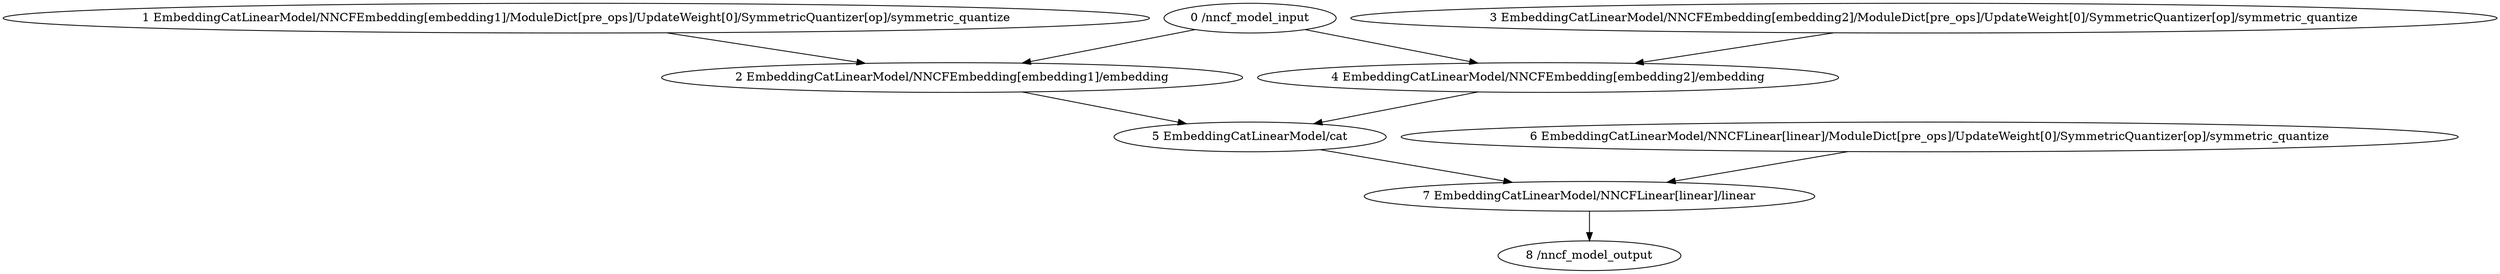 strict digraph  {
"0 /nncf_model_input" [id=0, scope="", type=nncf_model_input];
"1 EmbeddingCatLinearModel/NNCFEmbedding[embedding1]/ModuleDict[pre_ops]/UpdateWeight[0]/SymmetricQuantizer[op]/symmetric_quantize" [id=1, scope="EmbeddingCatLinearModel/NNCFEmbedding[embedding1]/ModuleDict[pre_ops]/UpdateWeight[0]/SymmetricQuantizer[op]", type=symmetric_quantize];
"2 EmbeddingCatLinearModel/NNCFEmbedding[embedding1]/embedding" [id=2, scope="EmbeddingCatLinearModel/NNCFEmbedding[embedding1]", type=embedding];
"3 EmbeddingCatLinearModel/NNCFEmbedding[embedding2]/ModuleDict[pre_ops]/UpdateWeight[0]/SymmetricQuantizer[op]/symmetric_quantize" [id=3, scope="EmbeddingCatLinearModel/NNCFEmbedding[embedding2]/ModuleDict[pre_ops]/UpdateWeight[0]/SymmetricQuantizer[op]", type=symmetric_quantize];
"4 EmbeddingCatLinearModel/NNCFEmbedding[embedding2]/embedding" [id=4, scope="EmbeddingCatLinearModel/NNCFEmbedding[embedding2]", type=embedding];
"5 EmbeddingCatLinearModel/cat" [id=5, scope=EmbeddingCatLinearModel, type=cat];
"6 EmbeddingCatLinearModel/NNCFLinear[linear]/ModuleDict[pre_ops]/UpdateWeight[0]/SymmetricQuantizer[op]/symmetric_quantize" [id=6, scope="EmbeddingCatLinearModel/NNCFLinear[linear]/ModuleDict[pre_ops]/UpdateWeight[0]/SymmetricQuantizer[op]", type=symmetric_quantize];
"7 EmbeddingCatLinearModel/NNCFLinear[linear]/linear" [id=7, scope="EmbeddingCatLinearModel/NNCFLinear[linear]", type=linear];
"8 /nncf_model_output" [id=8, scope="", type=nncf_model_output];
"0 /nncf_model_input" -> "2 EmbeddingCatLinearModel/NNCFEmbedding[embedding1]/embedding";
"0 /nncf_model_input" -> "4 EmbeddingCatLinearModel/NNCFEmbedding[embedding2]/embedding";
"1 EmbeddingCatLinearModel/NNCFEmbedding[embedding1]/ModuleDict[pre_ops]/UpdateWeight[0]/SymmetricQuantizer[op]/symmetric_quantize" -> "2 EmbeddingCatLinearModel/NNCFEmbedding[embedding1]/embedding";
"2 EmbeddingCatLinearModel/NNCFEmbedding[embedding1]/embedding" -> "5 EmbeddingCatLinearModel/cat";
"3 EmbeddingCatLinearModel/NNCFEmbedding[embedding2]/ModuleDict[pre_ops]/UpdateWeight[0]/SymmetricQuantizer[op]/symmetric_quantize" -> "4 EmbeddingCatLinearModel/NNCFEmbedding[embedding2]/embedding";
"4 EmbeddingCatLinearModel/NNCFEmbedding[embedding2]/embedding" -> "5 EmbeddingCatLinearModel/cat";
"5 EmbeddingCatLinearModel/cat" -> "7 EmbeddingCatLinearModel/NNCFLinear[linear]/linear";
"6 EmbeddingCatLinearModel/NNCFLinear[linear]/ModuleDict[pre_ops]/UpdateWeight[0]/SymmetricQuantizer[op]/symmetric_quantize" -> "7 EmbeddingCatLinearModel/NNCFLinear[linear]/linear";
"7 EmbeddingCatLinearModel/NNCFLinear[linear]/linear" -> "8 /nncf_model_output";
}
